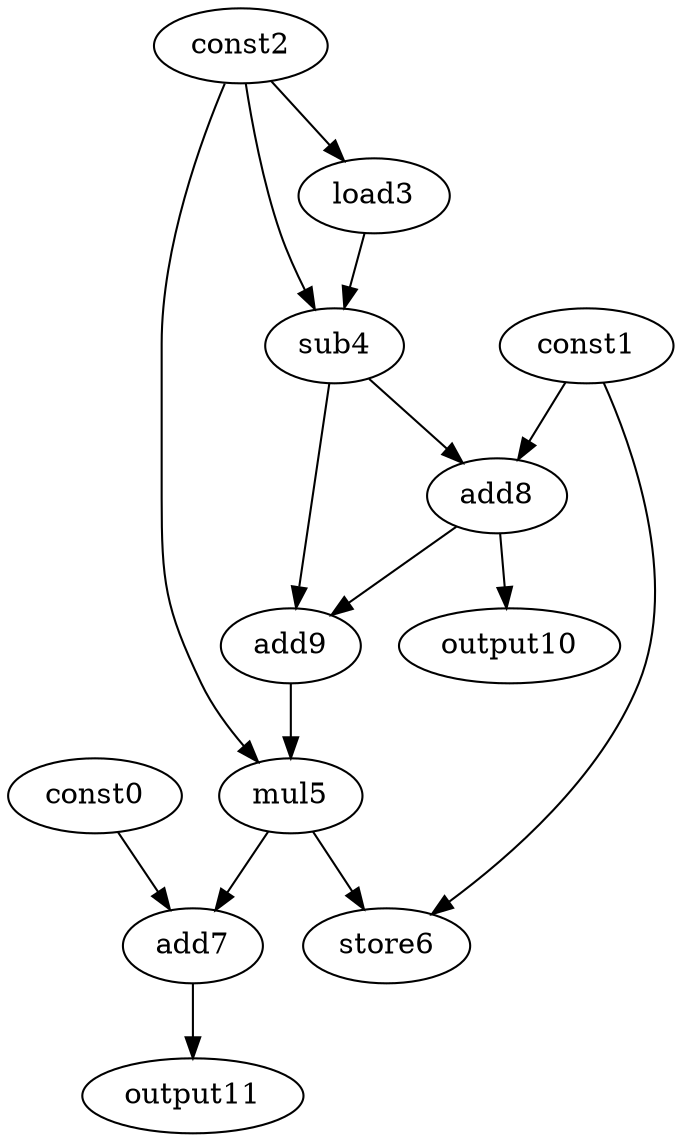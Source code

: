 digraph G { 
const0[opcode=const]; 
const1[opcode=const]; 
const2[opcode=const]; 
load3[opcode=load]; 
sub4[opcode=sub]; 
mul5[opcode=mul]; 
store6[opcode=store]; 
add7[opcode=add]; 
add8[opcode=add]; 
add9[opcode=add]; 
output10[opcode=output]; 
output11[opcode=output]; 
const2->load3[operand=0];
const2->sub4[operand=0];
load3->sub4[operand=1];
const1->add8[operand=0];
sub4->add8[operand=1];
add8->add9[operand=0];
sub4->add9[operand=1];
add8->output10[operand=0];
add9->mul5[operand=0];
const2->mul5[operand=1];
const1->store6[operand=0];
mul5->store6[operand=1];
const0->add7[operand=0];
mul5->add7[operand=1];
add7->output11[operand=0];
}
